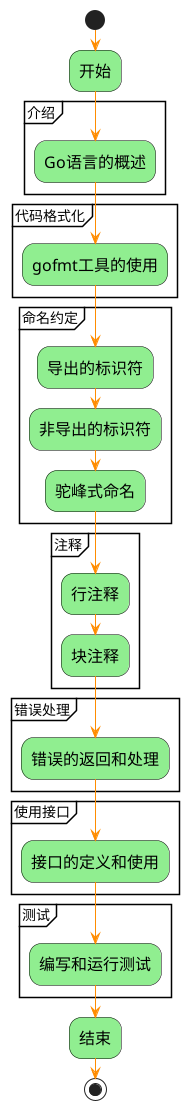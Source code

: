 @startuml
skinparam ActivityBackgroundColor LightGreen
skinparam ActivityBorderColor Black
skinparam ActivityFontColor Black
skinparam ActivityFontSize 16
skinparam ActivityFontName Avenir
skinparam ArrowColor DarkOrange
start
:开始;
partition "介绍" {
  :Go语言的概述;
}
partition "代码格式化" {
  :gofmt工具的使用;
}
partition "命名约定" {
  :导出的标识符;
  :非导出的标识符;
  :驼峰式命名;
}
partition "注释" {
  :行注释;
  :块注释;
}
partition "错误处理" {
  :错误的返回和处理;
}
partition "使用接口" {
  :接口的定义和使用;
}
partition "测试" {
  :编写和运行测试;
}
:结束;
stop
@enduml
